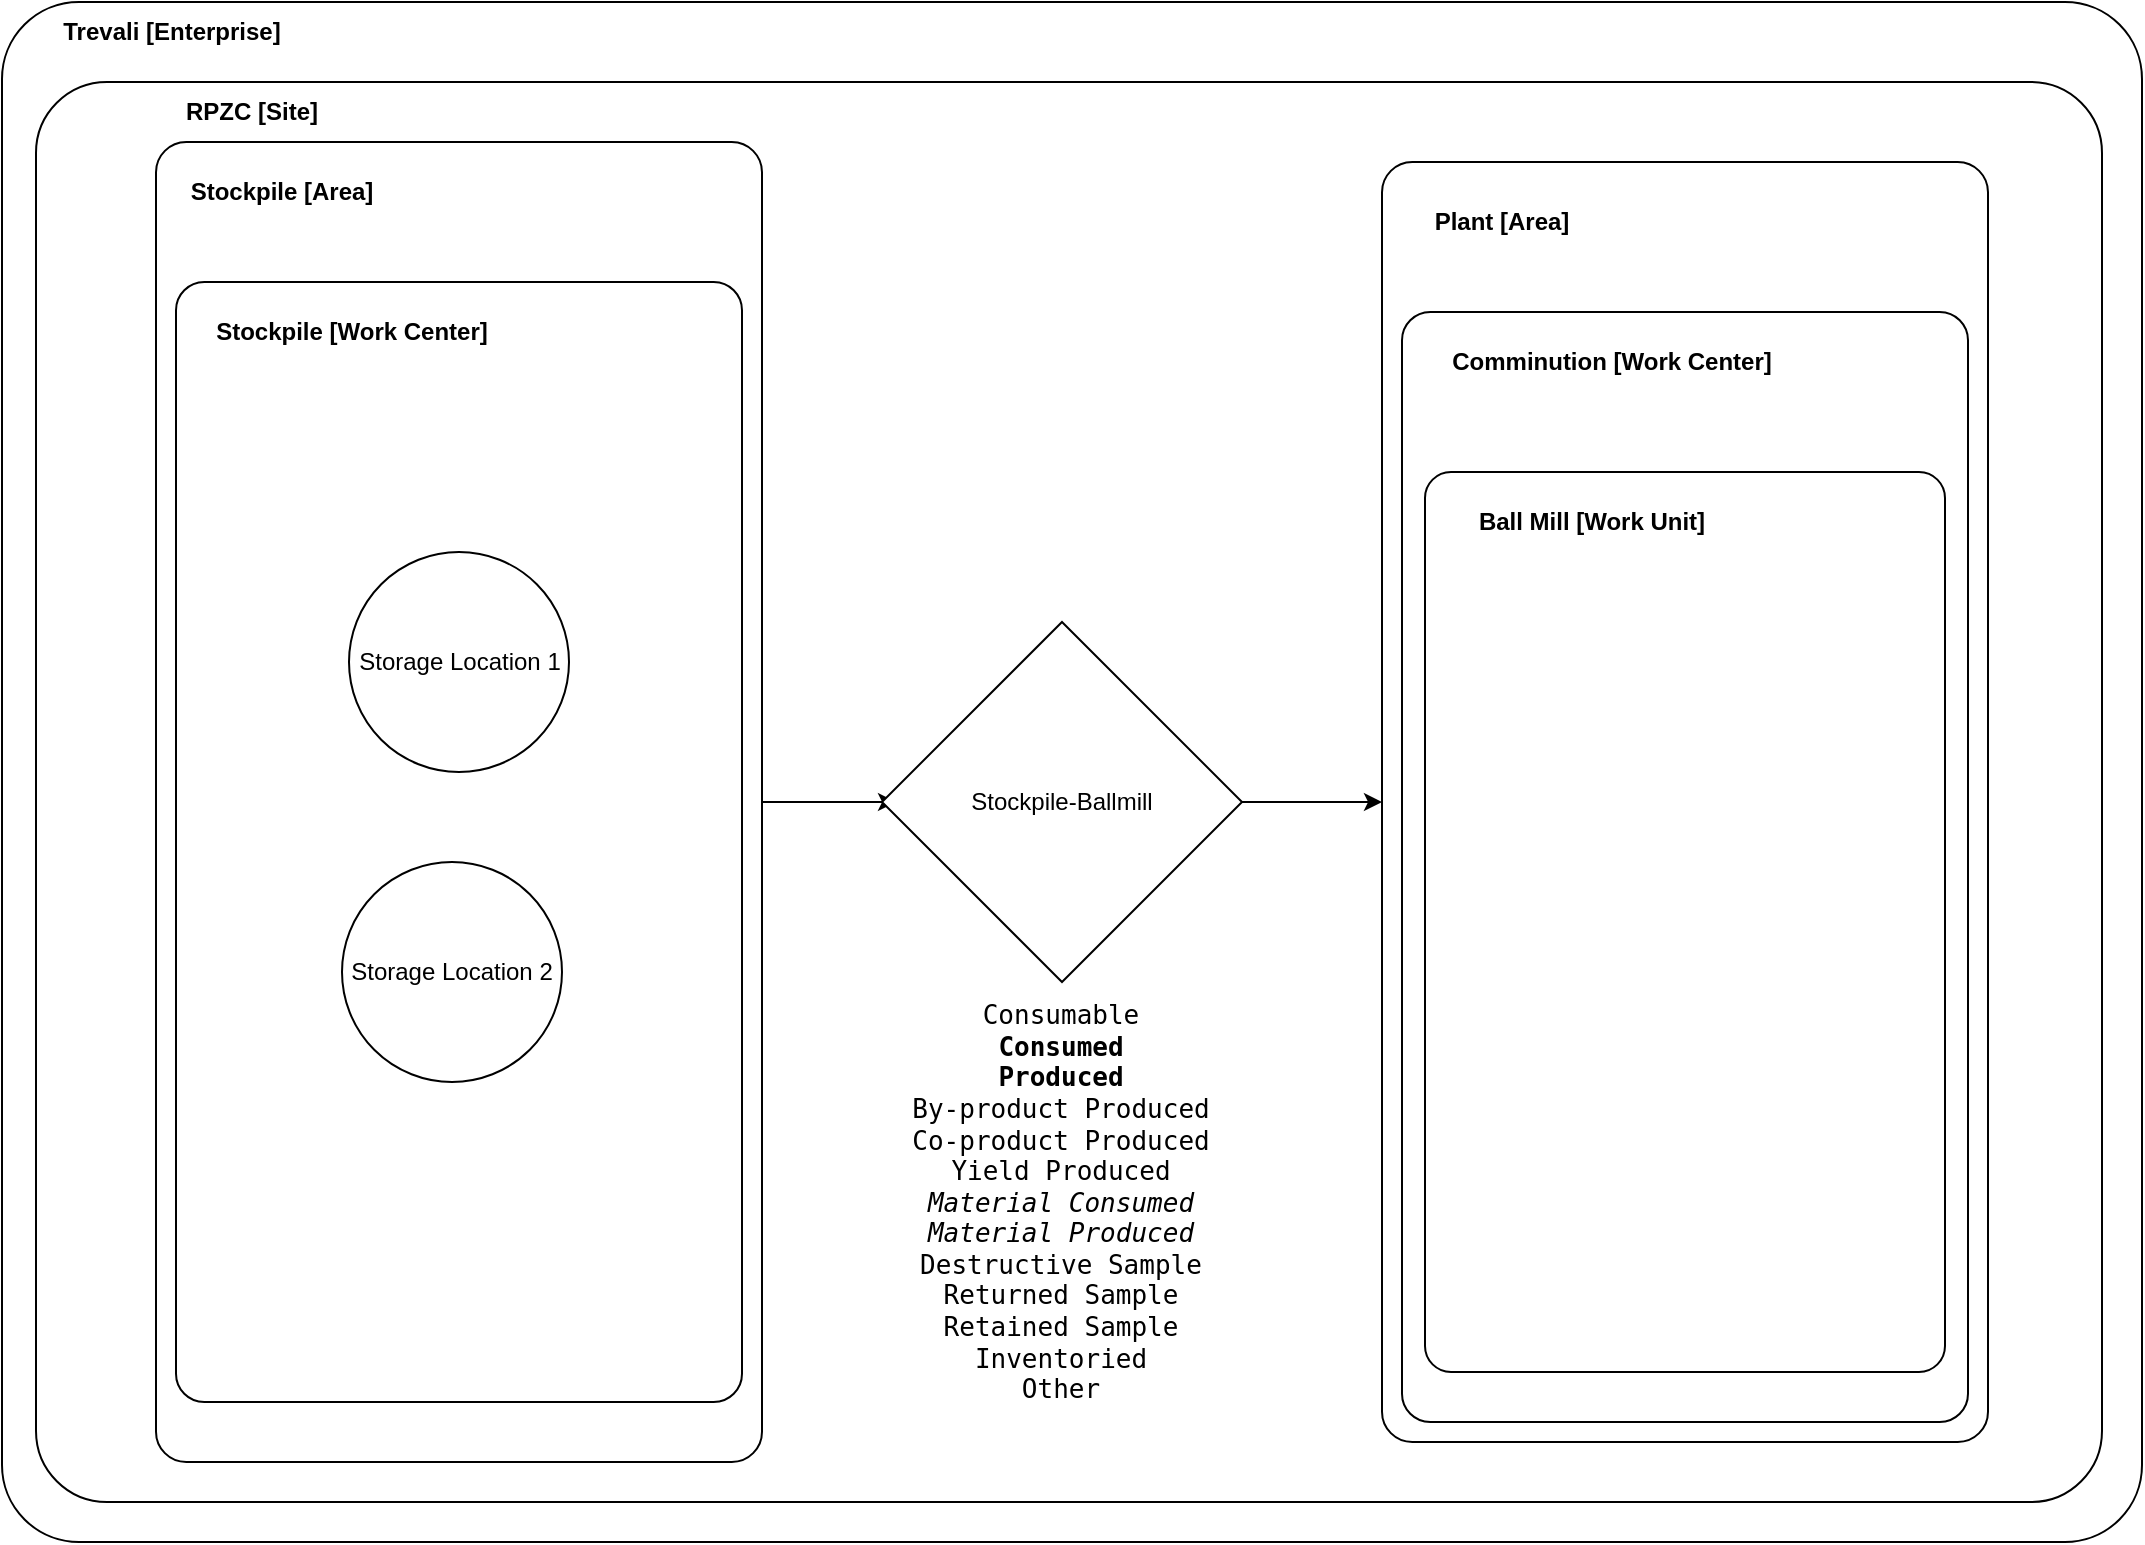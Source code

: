 <mxfile version="16.6.4" type="device"><diagram id="aTYNoX3dcz2GjX7Hgz0r" name="RPZC"><mxGraphModel dx="1422" dy="786" grid="1" gridSize="10" guides="1" tooltips="1" connect="1" arrows="1" fold="1" page="1" pageScale="1" pageWidth="827" pageHeight="1169" math="0" shadow="0"><root><mxCell id="0"/><mxCell id="1" parent="0"/><mxCell id="d1b8J0KmB7bjCZl1Gmgg-1" value="" style="rounded=1;whiteSpace=wrap;html=1;arcSize=5;" parent="1" vertex="1"><mxGeometry x="20" y="20" width="1070" height="770" as="geometry"/></mxCell><mxCell id="d1b8J0KmB7bjCZl1Gmgg-2" value="Trevali [Enterprise]" style="text;html=1;strokeColor=none;fillColor=none;align=center;verticalAlign=middle;whiteSpace=wrap;rounded=0;fontStyle=1" parent="1" vertex="1"><mxGeometry x="40" y="20" width="130" height="30" as="geometry"/></mxCell><mxCell id="d1b8J0KmB7bjCZl1Gmgg-3" value="" style="rounded=1;whiteSpace=wrap;html=1;arcSize=5;" parent="1" vertex="1"><mxGeometry x="37" y="60" width="1033" height="710" as="geometry"/></mxCell><mxCell id="d1b8J0KmB7bjCZl1Gmgg-4" value="RPZC [Site]" style="text;html=1;strokeColor=none;fillColor=none;align=center;verticalAlign=middle;whiteSpace=wrap;rounded=0;fontStyle=1" parent="1" vertex="1"><mxGeometry x="100" y="60" width="90" height="30" as="geometry"/></mxCell><mxCell id="d1b8J0KmB7bjCZl1Gmgg-18" style="edgeStyle=orthogonalEdgeStyle;rounded=0;orthogonalLoop=1;jettySize=auto;html=1;exitX=1;exitY=0.5;exitDx=0;exitDy=0;entryX=0.039;entryY=0.5;entryDx=0;entryDy=0;entryPerimeter=0;" parent="1" source="d1b8J0KmB7bjCZl1Gmgg-5" target="d1b8J0KmB7bjCZl1Gmgg-17" edge="1"><mxGeometry relative="1" as="geometry"/></mxCell><mxCell id="d1b8J0KmB7bjCZl1Gmgg-5" value="" style="rounded=1;whiteSpace=wrap;html=1;arcSize=5;" parent="1" vertex="1"><mxGeometry x="97" y="90" width="303" height="660" as="geometry"/></mxCell><mxCell id="d1b8J0KmB7bjCZl1Gmgg-6" value="Stockpile [Area]" style="text;html=1;strokeColor=none;fillColor=none;align=center;verticalAlign=middle;whiteSpace=wrap;rounded=0;fontStyle=1" parent="1" vertex="1"><mxGeometry x="110" y="100" width="100" height="30" as="geometry"/></mxCell><mxCell id="d1b8J0KmB7bjCZl1Gmgg-7" value="" style="rounded=1;whiteSpace=wrap;html=1;arcSize=5;" parent="1" vertex="1"><mxGeometry x="107" y="160" width="283" height="560" as="geometry"/></mxCell><mxCell id="d1b8J0KmB7bjCZl1Gmgg-8" value="Stockpile [Work Center]" style="text;html=1;strokeColor=none;fillColor=none;align=center;verticalAlign=middle;whiteSpace=wrap;rounded=0;fontStyle=1" parent="1" vertex="1"><mxGeometry x="120" y="170" width="150" height="30" as="geometry"/></mxCell><mxCell id="d1b8J0KmB7bjCZl1Gmgg-9" value="Storage Location 1" style="ellipse;whiteSpace=wrap;html=1;aspect=fixed;" parent="1" vertex="1"><mxGeometry x="193.5" y="295" width="110" height="110" as="geometry"/></mxCell><mxCell id="d1b8J0KmB7bjCZl1Gmgg-10" value="Storage Location 2" style="ellipse;whiteSpace=wrap;html=1;aspect=fixed;" parent="1" vertex="1"><mxGeometry x="190" y="450" width="110" height="110" as="geometry"/></mxCell><mxCell id="d1b8J0KmB7bjCZl1Gmgg-11" value="" style="rounded=1;whiteSpace=wrap;html=1;arcSize=5;" parent="1" vertex="1"><mxGeometry x="710" y="100" width="303" height="640" as="geometry"/></mxCell><mxCell id="d1b8J0KmB7bjCZl1Gmgg-12" value="Plant [Area]" style="text;html=1;strokeColor=none;fillColor=none;align=center;verticalAlign=middle;whiteSpace=wrap;rounded=0;fontStyle=1" parent="1" vertex="1"><mxGeometry x="720" y="115" width="100" height="30" as="geometry"/></mxCell><mxCell id="d1b8J0KmB7bjCZl1Gmgg-13" value="" style="rounded=1;whiteSpace=wrap;html=1;arcSize=5;" parent="1" vertex="1"><mxGeometry x="720" y="175" width="283" height="555" as="geometry"/></mxCell><mxCell id="d1b8J0KmB7bjCZl1Gmgg-14" value="Comminution [Work Center]" style="text;html=1;strokeColor=none;fillColor=none;align=center;verticalAlign=middle;whiteSpace=wrap;rounded=0;fontStyle=1" parent="1" vertex="1"><mxGeometry x="730" y="185" width="190" height="30" as="geometry"/></mxCell><mxCell id="d1b8J0KmB7bjCZl1Gmgg-15" value="" style="rounded=1;whiteSpace=wrap;html=1;arcSize=5;" parent="1" vertex="1"><mxGeometry x="731.5" y="255" width="260" height="450" as="geometry"/></mxCell><mxCell id="d1b8J0KmB7bjCZl1Gmgg-16" value="Ball Mill [Work Unit]" style="text;html=1;strokeColor=none;fillColor=none;align=center;verticalAlign=middle;whiteSpace=wrap;rounded=0;fontStyle=1" parent="1" vertex="1"><mxGeometry x="740" y="265" width="150" height="30" as="geometry"/></mxCell><mxCell id="d1b8J0KmB7bjCZl1Gmgg-19" style="edgeStyle=orthogonalEdgeStyle;rounded=0;orthogonalLoop=1;jettySize=auto;html=1;exitX=1;exitY=0.5;exitDx=0;exitDy=0;entryX=0;entryY=0.5;entryDx=0;entryDy=0;" parent="1" source="d1b8J0KmB7bjCZl1Gmgg-17" target="d1b8J0KmB7bjCZl1Gmgg-11" edge="1"><mxGeometry relative="1" as="geometry"/></mxCell><mxCell id="d1b8J0KmB7bjCZl1Gmgg-17" value="Stockpile-Ballmill" style="rhombus;whiteSpace=wrap;html=1;" parent="1" vertex="1"><mxGeometry x="460" y="330" width="180" height="180" as="geometry"/></mxCell><mxCell id="d1b8J0KmB7bjCZl1Gmgg-20" value="&lt;div class=&quot;opened&quot; style=&quot;margin-left: 1em ; font-family: monospace ; font-size: 13px&quot;&gt;&lt;div class=&quot;folder&quot; id=&quot;folder100&quot;&gt;&lt;div class=&quot;opened&quot; style=&quot;margin-left: 1em&quot;&gt;&lt;div class=&quot;folder&quot; id=&quot;folder101&quot;&gt;&lt;div class=&quot;opened&quot; style=&quot;margin-left: 1em&quot;&gt;&lt;div class=&quot;line&quot;&gt;&lt;span class=&quot;html-tag&quot;&gt;&lt;br&gt;&lt;/span&gt;&lt;/div&gt;&lt;div class=&quot;line&quot;&gt;&lt;span class=&quot;html-tag&quot;&gt;&lt;span class=&quot;html-attribute&quot;&gt;&lt;span class=&quot;html-attribute-value&quot;&gt;Consumable&lt;/span&gt;&lt;/span&gt;&lt;/span&gt;&lt;/div&gt;&lt;div class=&quot;line&quot;&gt;&lt;span class=&quot;html-tag&quot;&gt;&lt;span class=&quot;html-attribute&quot;&gt;&lt;span class=&quot;html-attribute-value&quot;&gt;&lt;b&gt;Consumed&lt;/b&gt;&lt;/span&gt;&lt;/span&gt;&lt;/span&gt;&lt;/div&gt;&lt;div class=&quot;line&quot;&gt;&lt;span class=&quot;html-tag&quot;&gt;&lt;span class=&quot;html-attribute&quot;&gt;&lt;span class=&quot;html-attribute-value&quot;&gt;&lt;b&gt;Produced&lt;/b&gt;&lt;/span&gt;&lt;/span&gt;&lt;/span&gt;&lt;/div&gt;&lt;div class=&quot;line&quot;&gt;&lt;span class=&quot;html-tag&quot;&gt;&lt;span class=&quot;html-attribute&quot;&gt;&lt;span class=&quot;html-attribute-value&quot;&gt;By-product Produced&lt;/span&gt;&lt;/span&gt;&lt;/span&gt;&lt;/div&gt;&lt;div class=&quot;line&quot;&gt;&lt;span class=&quot;html-tag&quot;&gt;&lt;span class=&quot;html-attribute&quot;&gt;&lt;span class=&quot;html-attribute-value&quot;&gt;Co-product Produced&lt;/span&gt;&lt;/span&gt;&lt;/span&gt;&lt;/div&gt;&lt;div class=&quot;line&quot;&gt;&lt;span class=&quot;html-tag&quot;&gt;&lt;span class=&quot;html-attribute&quot;&gt;&lt;span class=&quot;html-attribute-value&quot;&gt;Yield Produced&lt;/span&gt;&lt;/span&gt;&lt;/span&gt;&lt;/div&gt;&lt;div class=&quot;line&quot;&gt;&lt;span class=&quot;html-tag&quot;&gt;&lt;span class=&quot;html-attribute&quot;&gt;&lt;span class=&quot;html-attribute-value&quot;&gt;&lt;i&gt;Material Consumed&lt;/i&gt;&lt;/span&gt;&lt;/span&gt;&lt;/span&gt;&lt;/div&gt;&lt;div class=&quot;line&quot;&gt;&lt;span class=&quot;html-tag&quot;&gt;&lt;span class=&quot;html-attribute&quot;&gt;&lt;span class=&quot;html-attribute-value&quot;&gt;&lt;i&gt;Material Produced&lt;/i&gt;&lt;/span&gt;&lt;/span&gt;&lt;/span&gt;&lt;/div&gt;&lt;div class=&quot;line&quot;&gt;&lt;span class=&quot;html-tag&quot;&gt;&lt;span class=&quot;html-attribute&quot;&gt;&lt;span class=&quot;html-attribute-value&quot;&gt;Destructive Sample&lt;/span&gt;&lt;/span&gt;&lt;/span&gt;&lt;/div&gt;&lt;div class=&quot;line&quot;&gt;&lt;span class=&quot;html-tag&quot;&gt;&lt;span class=&quot;html-attribute&quot;&gt;&lt;span class=&quot;html-attribute-value&quot;&gt;Returned Sample&lt;/span&gt;&lt;/span&gt;&lt;/span&gt;&lt;/div&gt;&lt;div class=&quot;line&quot;&gt;&lt;span class=&quot;html-tag&quot;&gt;&lt;span class=&quot;html-attribute&quot;&gt;&lt;span class=&quot;html-attribute-value&quot;&gt;Retained Sample&lt;/span&gt;&lt;/span&gt;&lt;/span&gt;&lt;/div&gt;&lt;div class=&quot;line&quot;&gt;&lt;span class=&quot;html-tag&quot;&gt;&lt;span class=&quot;html-attribute&quot;&gt;&lt;span class=&quot;html-attribute-value&quot;&gt;Inventoried&lt;/span&gt;&lt;/span&gt;&lt;/span&gt;&lt;/div&gt;&lt;div class=&quot;line&quot;&gt;&lt;span class=&quot;html-tag&quot;&gt;&lt;span class=&quot;html-attribute&quot;&gt;&lt;span class=&quot;html-attribute-value&quot;&gt;Other&lt;/span&gt;&lt;/span&gt;&lt;/span&gt;&lt;/div&gt;&lt;/div&gt;&lt;div class=&quot;line&quot;&gt;&lt;br&gt;&lt;/div&gt;&lt;/div&gt;&lt;/div&gt;&lt;/div&gt;&lt;/div&gt;" style="text;html=1;strokeColor=none;fillColor=none;align=center;verticalAlign=middle;whiteSpace=wrap;rounded=0;" parent="1" vertex="1"><mxGeometry x="410" y="520" width="240" height="200" as="geometry"/></mxCell></root></mxGraphModel></diagram></mxfile>